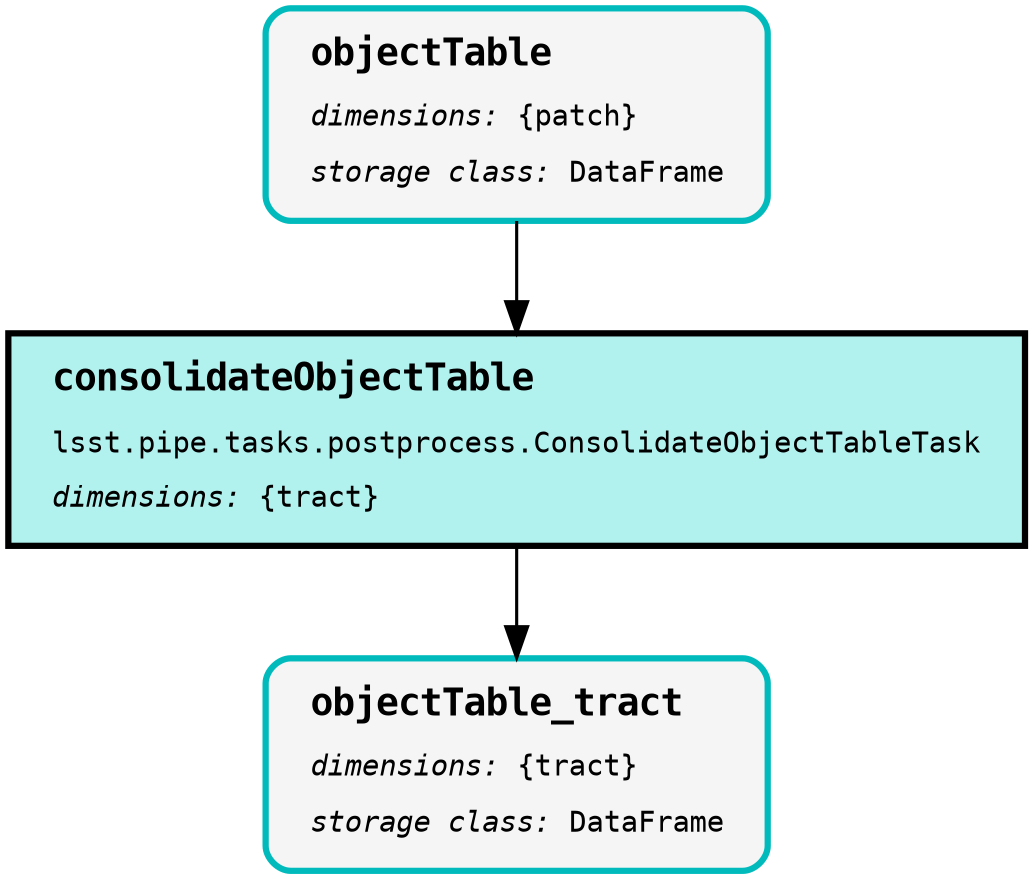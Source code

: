 digraph Pipeline {
graph [splines="ortho", nodesep="0.5", ranksep="0.75"];
node [shape="box", fontname="Monospace", fontsize="14", margin="0.2,0.1", penwidth="3"];
edge [color="black", arrowsize="1.5", penwidth="1.5", pad="10mm"];
"consolidateObjectTable:2" [style="filled", color="black", fillcolor="#B1F2EF", label=<<TABLE BORDER="0" CELLPADDING="5"><TR><TD ALIGN="LEFT"><B><FONT POINT-SIZE="18">consolidateObjectTable</FONT></B></TD></TR><TR><TD ALIGN="LEFT">lsst.pipe.tasks.postprocess.ConsolidateObjectTableTask</TD></TR><TR><TD ALIGN="LEFT"><I>dimensions:</I>&nbsp;{tract}</TD></TR></TABLE>>];
"objectTable:0" [style="rounded,filled,bold", color="#00BABC", fillcolor="#F5F5F5", label=<<TABLE BORDER="0" CELLPADDING="5"><TR><TD ALIGN="LEFT"><B><FONT POINT-SIZE="18">objectTable</FONT></B></TD></TR><TR><TD ALIGN="LEFT"><I>dimensions:</I>&nbsp;{patch}</TD></TR><TR><TD ALIGN="LEFT"><I>storage class:</I>&nbsp;DataFrame</TD></TR></TABLE>>];
"objectTable_tract:0" [style="rounded,filled,bold", color="#00BABC", fillcolor="#F5F5F5", label=<<TABLE BORDER="0" CELLPADDING="5"><TR><TD ALIGN="LEFT"><B><FONT POINT-SIZE="18">objectTable_tract</FONT></B></TD></TR><TR><TD ALIGN="LEFT"><I>dimensions:</I>&nbsp;{tract}</TD></TR><TR><TD ALIGN="LEFT"><I>storage class:</I>&nbsp;DataFrame</TD></TR></TABLE>>];
"consolidateObjectTable:2" -> "objectTable_tract:0";
"objectTable:0" -> "consolidateObjectTable:2";
}
